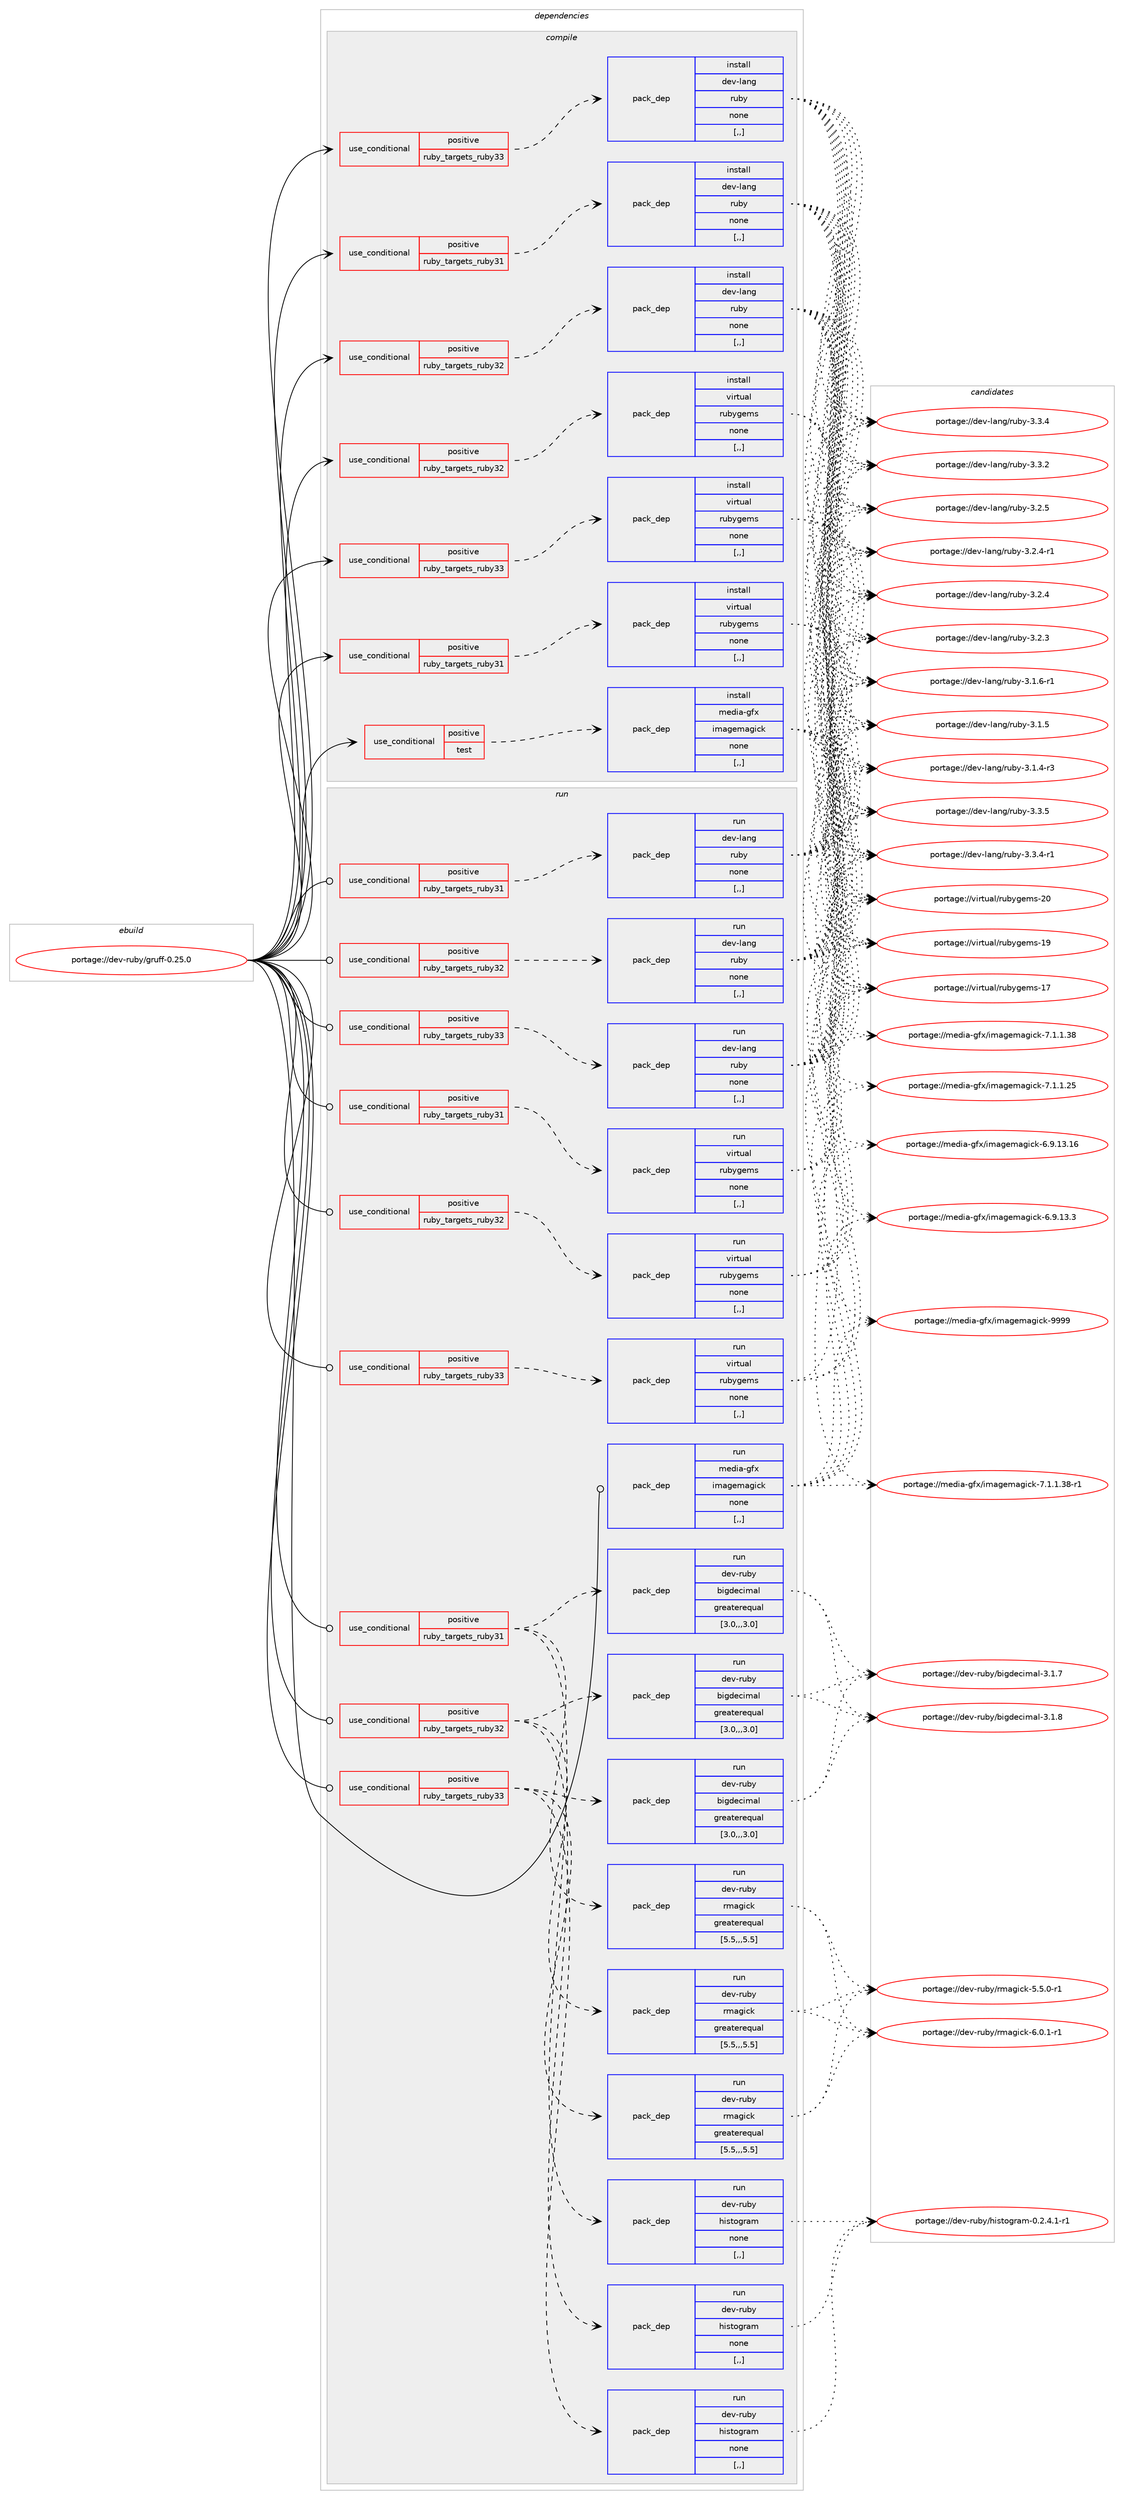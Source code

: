digraph prolog {

# *************
# Graph options
# *************

newrank=true;
concentrate=true;
compound=true;
graph [rankdir=LR,fontname=Helvetica,fontsize=10,ranksep=1.5];#, ranksep=2.5, nodesep=0.2];
edge  [arrowhead=vee];
node  [fontname=Helvetica,fontsize=10];

# **********
# The ebuild
# **********

subgraph cluster_leftcol {
color=gray;
label=<<i>ebuild</i>>;
id [label="portage://dev-ruby/gruff-0.25.0", color=red, width=4, href="../dev-ruby/gruff-0.25.0.svg"];
}

# ****************
# The dependencies
# ****************

subgraph cluster_midcol {
color=gray;
label=<<i>dependencies</i>>;
subgraph cluster_compile {
fillcolor="#eeeeee";
style=filled;
label=<<i>compile</i>>;
subgraph cond179385 {
dependency681251 [label=<<TABLE BORDER="0" CELLBORDER="1" CELLSPACING="0" CELLPADDING="4"><TR><TD ROWSPAN="3" CELLPADDING="10">use_conditional</TD></TR><TR><TD>positive</TD></TR><TR><TD>ruby_targets_ruby31</TD></TR></TABLE>>, shape=none, color=red];
subgraph pack496943 {
dependency681252 [label=<<TABLE BORDER="0" CELLBORDER="1" CELLSPACING="0" CELLPADDING="4" WIDTH="220"><TR><TD ROWSPAN="6" CELLPADDING="30">pack_dep</TD></TR><TR><TD WIDTH="110">install</TD></TR><TR><TD>dev-lang</TD></TR><TR><TD>ruby</TD></TR><TR><TD>none</TD></TR><TR><TD>[,,]</TD></TR></TABLE>>, shape=none, color=blue];
}
dependency681251:e -> dependency681252:w [weight=20,style="dashed",arrowhead="vee"];
}
id:e -> dependency681251:w [weight=20,style="solid",arrowhead="vee"];
subgraph cond179386 {
dependency681253 [label=<<TABLE BORDER="0" CELLBORDER="1" CELLSPACING="0" CELLPADDING="4"><TR><TD ROWSPAN="3" CELLPADDING="10">use_conditional</TD></TR><TR><TD>positive</TD></TR><TR><TD>ruby_targets_ruby31</TD></TR></TABLE>>, shape=none, color=red];
subgraph pack496944 {
dependency681254 [label=<<TABLE BORDER="0" CELLBORDER="1" CELLSPACING="0" CELLPADDING="4" WIDTH="220"><TR><TD ROWSPAN="6" CELLPADDING="30">pack_dep</TD></TR><TR><TD WIDTH="110">install</TD></TR><TR><TD>virtual</TD></TR><TR><TD>rubygems</TD></TR><TR><TD>none</TD></TR><TR><TD>[,,]</TD></TR></TABLE>>, shape=none, color=blue];
}
dependency681253:e -> dependency681254:w [weight=20,style="dashed",arrowhead="vee"];
}
id:e -> dependency681253:w [weight=20,style="solid",arrowhead="vee"];
subgraph cond179387 {
dependency681255 [label=<<TABLE BORDER="0" CELLBORDER="1" CELLSPACING="0" CELLPADDING="4"><TR><TD ROWSPAN="3" CELLPADDING="10">use_conditional</TD></TR><TR><TD>positive</TD></TR><TR><TD>ruby_targets_ruby32</TD></TR></TABLE>>, shape=none, color=red];
subgraph pack496945 {
dependency681256 [label=<<TABLE BORDER="0" CELLBORDER="1" CELLSPACING="0" CELLPADDING="4" WIDTH="220"><TR><TD ROWSPAN="6" CELLPADDING="30">pack_dep</TD></TR><TR><TD WIDTH="110">install</TD></TR><TR><TD>dev-lang</TD></TR><TR><TD>ruby</TD></TR><TR><TD>none</TD></TR><TR><TD>[,,]</TD></TR></TABLE>>, shape=none, color=blue];
}
dependency681255:e -> dependency681256:w [weight=20,style="dashed",arrowhead="vee"];
}
id:e -> dependency681255:w [weight=20,style="solid",arrowhead="vee"];
subgraph cond179388 {
dependency681257 [label=<<TABLE BORDER="0" CELLBORDER="1" CELLSPACING="0" CELLPADDING="4"><TR><TD ROWSPAN="3" CELLPADDING="10">use_conditional</TD></TR><TR><TD>positive</TD></TR><TR><TD>ruby_targets_ruby32</TD></TR></TABLE>>, shape=none, color=red];
subgraph pack496946 {
dependency681258 [label=<<TABLE BORDER="0" CELLBORDER="1" CELLSPACING="0" CELLPADDING="4" WIDTH="220"><TR><TD ROWSPAN="6" CELLPADDING="30">pack_dep</TD></TR><TR><TD WIDTH="110">install</TD></TR><TR><TD>virtual</TD></TR><TR><TD>rubygems</TD></TR><TR><TD>none</TD></TR><TR><TD>[,,]</TD></TR></TABLE>>, shape=none, color=blue];
}
dependency681257:e -> dependency681258:w [weight=20,style="dashed",arrowhead="vee"];
}
id:e -> dependency681257:w [weight=20,style="solid",arrowhead="vee"];
subgraph cond179389 {
dependency681259 [label=<<TABLE BORDER="0" CELLBORDER="1" CELLSPACING="0" CELLPADDING="4"><TR><TD ROWSPAN="3" CELLPADDING="10">use_conditional</TD></TR><TR><TD>positive</TD></TR><TR><TD>ruby_targets_ruby33</TD></TR></TABLE>>, shape=none, color=red];
subgraph pack496947 {
dependency681260 [label=<<TABLE BORDER="0" CELLBORDER="1" CELLSPACING="0" CELLPADDING="4" WIDTH="220"><TR><TD ROWSPAN="6" CELLPADDING="30">pack_dep</TD></TR><TR><TD WIDTH="110">install</TD></TR><TR><TD>dev-lang</TD></TR><TR><TD>ruby</TD></TR><TR><TD>none</TD></TR><TR><TD>[,,]</TD></TR></TABLE>>, shape=none, color=blue];
}
dependency681259:e -> dependency681260:w [weight=20,style="dashed",arrowhead="vee"];
}
id:e -> dependency681259:w [weight=20,style="solid",arrowhead="vee"];
subgraph cond179390 {
dependency681261 [label=<<TABLE BORDER="0" CELLBORDER="1" CELLSPACING="0" CELLPADDING="4"><TR><TD ROWSPAN="3" CELLPADDING="10">use_conditional</TD></TR><TR><TD>positive</TD></TR><TR><TD>ruby_targets_ruby33</TD></TR></TABLE>>, shape=none, color=red];
subgraph pack496948 {
dependency681262 [label=<<TABLE BORDER="0" CELLBORDER="1" CELLSPACING="0" CELLPADDING="4" WIDTH="220"><TR><TD ROWSPAN="6" CELLPADDING="30">pack_dep</TD></TR><TR><TD WIDTH="110">install</TD></TR><TR><TD>virtual</TD></TR><TR><TD>rubygems</TD></TR><TR><TD>none</TD></TR><TR><TD>[,,]</TD></TR></TABLE>>, shape=none, color=blue];
}
dependency681261:e -> dependency681262:w [weight=20,style="dashed",arrowhead="vee"];
}
id:e -> dependency681261:w [weight=20,style="solid",arrowhead="vee"];
subgraph cond179391 {
dependency681263 [label=<<TABLE BORDER="0" CELLBORDER="1" CELLSPACING="0" CELLPADDING="4"><TR><TD ROWSPAN="3" CELLPADDING="10">use_conditional</TD></TR><TR><TD>positive</TD></TR><TR><TD>test</TD></TR></TABLE>>, shape=none, color=red];
subgraph pack496949 {
dependency681264 [label=<<TABLE BORDER="0" CELLBORDER="1" CELLSPACING="0" CELLPADDING="4" WIDTH="220"><TR><TD ROWSPAN="6" CELLPADDING="30">pack_dep</TD></TR><TR><TD WIDTH="110">install</TD></TR><TR><TD>media-gfx</TD></TR><TR><TD>imagemagick</TD></TR><TR><TD>none</TD></TR><TR><TD>[,,]</TD></TR></TABLE>>, shape=none, color=blue];
}
dependency681263:e -> dependency681264:w [weight=20,style="dashed",arrowhead="vee"];
}
id:e -> dependency681263:w [weight=20,style="solid",arrowhead="vee"];
}
subgraph cluster_compileandrun {
fillcolor="#eeeeee";
style=filled;
label=<<i>compile and run</i>>;
}
subgraph cluster_run {
fillcolor="#eeeeee";
style=filled;
label=<<i>run</i>>;
subgraph cond179392 {
dependency681265 [label=<<TABLE BORDER="0" CELLBORDER="1" CELLSPACING="0" CELLPADDING="4"><TR><TD ROWSPAN="3" CELLPADDING="10">use_conditional</TD></TR><TR><TD>positive</TD></TR><TR><TD>ruby_targets_ruby31</TD></TR></TABLE>>, shape=none, color=red];
subgraph pack496950 {
dependency681266 [label=<<TABLE BORDER="0" CELLBORDER="1" CELLSPACING="0" CELLPADDING="4" WIDTH="220"><TR><TD ROWSPAN="6" CELLPADDING="30">pack_dep</TD></TR><TR><TD WIDTH="110">run</TD></TR><TR><TD>dev-lang</TD></TR><TR><TD>ruby</TD></TR><TR><TD>none</TD></TR><TR><TD>[,,]</TD></TR></TABLE>>, shape=none, color=blue];
}
dependency681265:e -> dependency681266:w [weight=20,style="dashed",arrowhead="vee"];
}
id:e -> dependency681265:w [weight=20,style="solid",arrowhead="odot"];
subgraph cond179393 {
dependency681267 [label=<<TABLE BORDER="0" CELLBORDER="1" CELLSPACING="0" CELLPADDING="4"><TR><TD ROWSPAN="3" CELLPADDING="10">use_conditional</TD></TR><TR><TD>positive</TD></TR><TR><TD>ruby_targets_ruby31</TD></TR></TABLE>>, shape=none, color=red];
subgraph pack496951 {
dependency681268 [label=<<TABLE BORDER="0" CELLBORDER="1" CELLSPACING="0" CELLPADDING="4" WIDTH="220"><TR><TD ROWSPAN="6" CELLPADDING="30">pack_dep</TD></TR><TR><TD WIDTH="110">run</TD></TR><TR><TD>dev-ruby</TD></TR><TR><TD>bigdecimal</TD></TR><TR><TD>greaterequal</TD></TR><TR><TD>[3.0,,,3.0]</TD></TR></TABLE>>, shape=none, color=blue];
}
dependency681267:e -> dependency681268:w [weight=20,style="dashed",arrowhead="vee"];
subgraph pack496952 {
dependency681269 [label=<<TABLE BORDER="0" CELLBORDER="1" CELLSPACING="0" CELLPADDING="4" WIDTH="220"><TR><TD ROWSPAN="6" CELLPADDING="30">pack_dep</TD></TR><TR><TD WIDTH="110">run</TD></TR><TR><TD>dev-ruby</TD></TR><TR><TD>histogram</TD></TR><TR><TD>none</TD></TR><TR><TD>[,,]</TD></TR></TABLE>>, shape=none, color=blue];
}
dependency681267:e -> dependency681269:w [weight=20,style="dashed",arrowhead="vee"];
subgraph pack496953 {
dependency681270 [label=<<TABLE BORDER="0" CELLBORDER="1" CELLSPACING="0" CELLPADDING="4" WIDTH="220"><TR><TD ROWSPAN="6" CELLPADDING="30">pack_dep</TD></TR><TR><TD WIDTH="110">run</TD></TR><TR><TD>dev-ruby</TD></TR><TR><TD>rmagick</TD></TR><TR><TD>greaterequal</TD></TR><TR><TD>[5.5,,,5.5]</TD></TR></TABLE>>, shape=none, color=blue];
}
dependency681267:e -> dependency681270:w [weight=20,style="dashed",arrowhead="vee"];
}
id:e -> dependency681267:w [weight=20,style="solid",arrowhead="odot"];
subgraph cond179394 {
dependency681271 [label=<<TABLE BORDER="0" CELLBORDER="1" CELLSPACING="0" CELLPADDING="4"><TR><TD ROWSPAN="3" CELLPADDING="10">use_conditional</TD></TR><TR><TD>positive</TD></TR><TR><TD>ruby_targets_ruby31</TD></TR></TABLE>>, shape=none, color=red];
subgraph pack496954 {
dependency681272 [label=<<TABLE BORDER="0" CELLBORDER="1" CELLSPACING="0" CELLPADDING="4" WIDTH="220"><TR><TD ROWSPAN="6" CELLPADDING="30">pack_dep</TD></TR><TR><TD WIDTH="110">run</TD></TR><TR><TD>virtual</TD></TR><TR><TD>rubygems</TD></TR><TR><TD>none</TD></TR><TR><TD>[,,]</TD></TR></TABLE>>, shape=none, color=blue];
}
dependency681271:e -> dependency681272:w [weight=20,style="dashed",arrowhead="vee"];
}
id:e -> dependency681271:w [weight=20,style="solid",arrowhead="odot"];
subgraph cond179395 {
dependency681273 [label=<<TABLE BORDER="0" CELLBORDER="1" CELLSPACING="0" CELLPADDING="4"><TR><TD ROWSPAN="3" CELLPADDING="10">use_conditional</TD></TR><TR><TD>positive</TD></TR><TR><TD>ruby_targets_ruby32</TD></TR></TABLE>>, shape=none, color=red];
subgraph pack496955 {
dependency681274 [label=<<TABLE BORDER="0" CELLBORDER="1" CELLSPACING="0" CELLPADDING="4" WIDTH="220"><TR><TD ROWSPAN="6" CELLPADDING="30">pack_dep</TD></TR><TR><TD WIDTH="110">run</TD></TR><TR><TD>dev-lang</TD></TR><TR><TD>ruby</TD></TR><TR><TD>none</TD></TR><TR><TD>[,,]</TD></TR></TABLE>>, shape=none, color=blue];
}
dependency681273:e -> dependency681274:w [weight=20,style="dashed",arrowhead="vee"];
}
id:e -> dependency681273:w [weight=20,style="solid",arrowhead="odot"];
subgraph cond179396 {
dependency681275 [label=<<TABLE BORDER="0" CELLBORDER="1" CELLSPACING="0" CELLPADDING="4"><TR><TD ROWSPAN="3" CELLPADDING="10">use_conditional</TD></TR><TR><TD>positive</TD></TR><TR><TD>ruby_targets_ruby32</TD></TR></TABLE>>, shape=none, color=red];
subgraph pack496956 {
dependency681276 [label=<<TABLE BORDER="0" CELLBORDER="1" CELLSPACING="0" CELLPADDING="4" WIDTH="220"><TR><TD ROWSPAN="6" CELLPADDING="30">pack_dep</TD></TR><TR><TD WIDTH="110">run</TD></TR><TR><TD>dev-ruby</TD></TR><TR><TD>bigdecimal</TD></TR><TR><TD>greaterequal</TD></TR><TR><TD>[3.0,,,3.0]</TD></TR></TABLE>>, shape=none, color=blue];
}
dependency681275:e -> dependency681276:w [weight=20,style="dashed",arrowhead="vee"];
subgraph pack496957 {
dependency681277 [label=<<TABLE BORDER="0" CELLBORDER="1" CELLSPACING="0" CELLPADDING="4" WIDTH="220"><TR><TD ROWSPAN="6" CELLPADDING="30">pack_dep</TD></TR><TR><TD WIDTH="110">run</TD></TR><TR><TD>dev-ruby</TD></TR><TR><TD>histogram</TD></TR><TR><TD>none</TD></TR><TR><TD>[,,]</TD></TR></TABLE>>, shape=none, color=blue];
}
dependency681275:e -> dependency681277:w [weight=20,style="dashed",arrowhead="vee"];
subgraph pack496958 {
dependency681278 [label=<<TABLE BORDER="0" CELLBORDER="1" CELLSPACING="0" CELLPADDING="4" WIDTH="220"><TR><TD ROWSPAN="6" CELLPADDING="30">pack_dep</TD></TR><TR><TD WIDTH="110">run</TD></TR><TR><TD>dev-ruby</TD></TR><TR><TD>rmagick</TD></TR><TR><TD>greaterequal</TD></TR><TR><TD>[5.5,,,5.5]</TD></TR></TABLE>>, shape=none, color=blue];
}
dependency681275:e -> dependency681278:w [weight=20,style="dashed",arrowhead="vee"];
}
id:e -> dependency681275:w [weight=20,style="solid",arrowhead="odot"];
subgraph cond179397 {
dependency681279 [label=<<TABLE BORDER="0" CELLBORDER="1" CELLSPACING="0" CELLPADDING="4"><TR><TD ROWSPAN="3" CELLPADDING="10">use_conditional</TD></TR><TR><TD>positive</TD></TR><TR><TD>ruby_targets_ruby32</TD></TR></TABLE>>, shape=none, color=red];
subgraph pack496959 {
dependency681280 [label=<<TABLE BORDER="0" CELLBORDER="1" CELLSPACING="0" CELLPADDING="4" WIDTH="220"><TR><TD ROWSPAN="6" CELLPADDING="30">pack_dep</TD></TR><TR><TD WIDTH="110">run</TD></TR><TR><TD>virtual</TD></TR><TR><TD>rubygems</TD></TR><TR><TD>none</TD></TR><TR><TD>[,,]</TD></TR></TABLE>>, shape=none, color=blue];
}
dependency681279:e -> dependency681280:w [weight=20,style="dashed",arrowhead="vee"];
}
id:e -> dependency681279:w [weight=20,style="solid",arrowhead="odot"];
subgraph cond179398 {
dependency681281 [label=<<TABLE BORDER="0" CELLBORDER="1" CELLSPACING="0" CELLPADDING="4"><TR><TD ROWSPAN="3" CELLPADDING="10">use_conditional</TD></TR><TR><TD>positive</TD></TR><TR><TD>ruby_targets_ruby33</TD></TR></TABLE>>, shape=none, color=red];
subgraph pack496960 {
dependency681282 [label=<<TABLE BORDER="0" CELLBORDER="1" CELLSPACING="0" CELLPADDING="4" WIDTH="220"><TR><TD ROWSPAN="6" CELLPADDING="30">pack_dep</TD></TR><TR><TD WIDTH="110">run</TD></TR><TR><TD>dev-lang</TD></TR><TR><TD>ruby</TD></TR><TR><TD>none</TD></TR><TR><TD>[,,]</TD></TR></TABLE>>, shape=none, color=blue];
}
dependency681281:e -> dependency681282:w [weight=20,style="dashed",arrowhead="vee"];
}
id:e -> dependency681281:w [weight=20,style="solid",arrowhead="odot"];
subgraph cond179399 {
dependency681283 [label=<<TABLE BORDER="0" CELLBORDER="1" CELLSPACING="0" CELLPADDING="4"><TR><TD ROWSPAN="3" CELLPADDING="10">use_conditional</TD></TR><TR><TD>positive</TD></TR><TR><TD>ruby_targets_ruby33</TD></TR></TABLE>>, shape=none, color=red];
subgraph pack496961 {
dependency681284 [label=<<TABLE BORDER="0" CELLBORDER="1" CELLSPACING="0" CELLPADDING="4" WIDTH="220"><TR><TD ROWSPAN="6" CELLPADDING="30">pack_dep</TD></TR><TR><TD WIDTH="110">run</TD></TR><TR><TD>dev-ruby</TD></TR><TR><TD>bigdecimal</TD></TR><TR><TD>greaterequal</TD></TR><TR><TD>[3.0,,,3.0]</TD></TR></TABLE>>, shape=none, color=blue];
}
dependency681283:e -> dependency681284:w [weight=20,style="dashed",arrowhead="vee"];
subgraph pack496962 {
dependency681285 [label=<<TABLE BORDER="0" CELLBORDER="1" CELLSPACING="0" CELLPADDING="4" WIDTH="220"><TR><TD ROWSPAN="6" CELLPADDING="30">pack_dep</TD></TR><TR><TD WIDTH="110">run</TD></TR><TR><TD>dev-ruby</TD></TR><TR><TD>histogram</TD></TR><TR><TD>none</TD></TR><TR><TD>[,,]</TD></TR></TABLE>>, shape=none, color=blue];
}
dependency681283:e -> dependency681285:w [weight=20,style="dashed",arrowhead="vee"];
subgraph pack496963 {
dependency681286 [label=<<TABLE BORDER="0" CELLBORDER="1" CELLSPACING="0" CELLPADDING="4" WIDTH="220"><TR><TD ROWSPAN="6" CELLPADDING="30">pack_dep</TD></TR><TR><TD WIDTH="110">run</TD></TR><TR><TD>dev-ruby</TD></TR><TR><TD>rmagick</TD></TR><TR><TD>greaterequal</TD></TR><TR><TD>[5.5,,,5.5]</TD></TR></TABLE>>, shape=none, color=blue];
}
dependency681283:e -> dependency681286:w [weight=20,style="dashed",arrowhead="vee"];
}
id:e -> dependency681283:w [weight=20,style="solid",arrowhead="odot"];
subgraph cond179400 {
dependency681287 [label=<<TABLE BORDER="0" CELLBORDER="1" CELLSPACING="0" CELLPADDING="4"><TR><TD ROWSPAN="3" CELLPADDING="10">use_conditional</TD></TR><TR><TD>positive</TD></TR><TR><TD>ruby_targets_ruby33</TD></TR></TABLE>>, shape=none, color=red];
subgraph pack496964 {
dependency681288 [label=<<TABLE BORDER="0" CELLBORDER="1" CELLSPACING="0" CELLPADDING="4" WIDTH="220"><TR><TD ROWSPAN="6" CELLPADDING="30">pack_dep</TD></TR><TR><TD WIDTH="110">run</TD></TR><TR><TD>virtual</TD></TR><TR><TD>rubygems</TD></TR><TR><TD>none</TD></TR><TR><TD>[,,]</TD></TR></TABLE>>, shape=none, color=blue];
}
dependency681287:e -> dependency681288:w [weight=20,style="dashed",arrowhead="vee"];
}
id:e -> dependency681287:w [weight=20,style="solid",arrowhead="odot"];
subgraph pack496965 {
dependency681289 [label=<<TABLE BORDER="0" CELLBORDER="1" CELLSPACING="0" CELLPADDING="4" WIDTH="220"><TR><TD ROWSPAN="6" CELLPADDING="30">pack_dep</TD></TR><TR><TD WIDTH="110">run</TD></TR><TR><TD>media-gfx</TD></TR><TR><TD>imagemagick</TD></TR><TR><TD>none</TD></TR><TR><TD>[,,]</TD></TR></TABLE>>, shape=none, color=blue];
}
id:e -> dependency681289:w [weight=20,style="solid",arrowhead="odot"];
}
}

# **************
# The candidates
# **************

subgraph cluster_choices {
rank=same;
color=gray;
label=<<i>candidates</i>>;

subgraph choice496943 {
color=black;
nodesep=1;
choice10010111845108971101034711411798121455146514653 [label="portage://dev-lang/ruby-3.3.5", color=red, width=4,href="../dev-lang/ruby-3.3.5.svg"];
choice100101118451089711010347114117981214551465146524511449 [label="portage://dev-lang/ruby-3.3.4-r1", color=red, width=4,href="../dev-lang/ruby-3.3.4-r1.svg"];
choice10010111845108971101034711411798121455146514652 [label="portage://dev-lang/ruby-3.3.4", color=red, width=4,href="../dev-lang/ruby-3.3.4.svg"];
choice10010111845108971101034711411798121455146514650 [label="portage://dev-lang/ruby-3.3.2", color=red, width=4,href="../dev-lang/ruby-3.3.2.svg"];
choice10010111845108971101034711411798121455146504653 [label="portage://dev-lang/ruby-3.2.5", color=red, width=4,href="../dev-lang/ruby-3.2.5.svg"];
choice100101118451089711010347114117981214551465046524511449 [label="portage://dev-lang/ruby-3.2.4-r1", color=red, width=4,href="../dev-lang/ruby-3.2.4-r1.svg"];
choice10010111845108971101034711411798121455146504652 [label="portage://dev-lang/ruby-3.2.4", color=red, width=4,href="../dev-lang/ruby-3.2.4.svg"];
choice10010111845108971101034711411798121455146504651 [label="portage://dev-lang/ruby-3.2.3", color=red, width=4,href="../dev-lang/ruby-3.2.3.svg"];
choice100101118451089711010347114117981214551464946544511449 [label="portage://dev-lang/ruby-3.1.6-r1", color=red, width=4,href="../dev-lang/ruby-3.1.6-r1.svg"];
choice10010111845108971101034711411798121455146494653 [label="portage://dev-lang/ruby-3.1.5", color=red, width=4,href="../dev-lang/ruby-3.1.5.svg"];
choice100101118451089711010347114117981214551464946524511451 [label="portage://dev-lang/ruby-3.1.4-r3", color=red, width=4,href="../dev-lang/ruby-3.1.4-r3.svg"];
dependency681252:e -> choice10010111845108971101034711411798121455146514653:w [style=dotted,weight="100"];
dependency681252:e -> choice100101118451089711010347114117981214551465146524511449:w [style=dotted,weight="100"];
dependency681252:e -> choice10010111845108971101034711411798121455146514652:w [style=dotted,weight="100"];
dependency681252:e -> choice10010111845108971101034711411798121455146514650:w [style=dotted,weight="100"];
dependency681252:e -> choice10010111845108971101034711411798121455146504653:w [style=dotted,weight="100"];
dependency681252:e -> choice100101118451089711010347114117981214551465046524511449:w [style=dotted,weight="100"];
dependency681252:e -> choice10010111845108971101034711411798121455146504652:w [style=dotted,weight="100"];
dependency681252:e -> choice10010111845108971101034711411798121455146504651:w [style=dotted,weight="100"];
dependency681252:e -> choice100101118451089711010347114117981214551464946544511449:w [style=dotted,weight="100"];
dependency681252:e -> choice10010111845108971101034711411798121455146494653:w [style=dotted,weight="100"];
dependency681252:e -> choice100101118451089711010347114117981214551464946524511451:w [style=dotted,weight="100"];
}
subgraph choice496944 {
color=black;
nodesep=1;
choice118105114116117971084711411798121103101109115455048 [label="portage://virtual/rubygems-20", color=red, width=4,href="../virtual/rubygems-20.svg"];
choice118105114116117971084711411798121103101109115454957 [label="portage://virtual/rubygems-19", color=red, width=4,href="../virtual/rubygems-19.svg"];
choice118105114116117971084711411798121103101109115454955 [label="portage://virtual/rubygems-17", color=red, width=4,href="../virtual/rubygems-17.svg"];
dependency681254:e -> choice118105114116117971084711411798121103101109115455048:w [style=dotted,weight="100"];
dependency681254:e -> choice118105114116117971084711411798121103101109115454957:w [style=dotted,weight="100"];
dependency681254:e -> choice118105114116117971084711411798121103101109115454955:w [style=dotted,weight="100"];
}
subgraph choice496945 {
color=black;
nodesep=1;
choice10010111845108971101034711411798121455146514653 [label="portage://dev-lang/ruby-3.3.5", color=red, width=4,href="../dev-lang/ruby-3.3.5.svg"];
choice100101118451089711010347114117981214551465146524511449 [label="portage://dev-lang/ruby-3.3.4-r1", color=red, width=4,href="../dev-lang/ruby-3.3.4-r1.svg"];
choice10010111845108971101034711411798121455146514652 [label="portage://dev-lang/ruby-3.3.4", color=red, width=4,href="../dev-lang/ruby-3.3.4.svg"];
choice10010111845108971101034711411798121455146514650 [label="portage://dev-lang/ruby-3.3.2", color=red, width=4,href="../dev-lang/ruby-3.3.2.svg"];
choice10010111845108971101034711411798121455146504653 [label="portage://dev-lang/ruby-3.2.5", color=red, width=4,href="../dev-lang/ruby-3.2.5.svg"];
choice100101118451089711010347114117981214551465046524511449 [label="portage://dev-lang/ruby-3.2.4-r1", color=red, width=4,href="../dev-lang/ruby-3.2.4-r1.svg"];
choice10010111845108971101034711411798121455146504652 [label="portage://dev-lang/ruby-3.2.4", color=red, width=4,href="../dev-lang/ruby-3.2.4.svg"];
choice10010111845108971101034711411798121455146504651 [label="portage://dev-lang/ruby-3.2.3", color=red, width=4,href="../dev-lang/ruby-3.2.3.svg"];
choice100101118451089711010347114117981214551464946544511449 [label="portage://dev-lang/ruby-3.1.6-r1", color=red, width=4,href="../dev-lang/ruby-3.1.6-r1.svg"];
choice10010111845108971101034711411798121455146494653 [label="portage://dev-lang/ruby-3.1.5", color=red, width=4,href="../dev-lang/ruby-3.1.5.svg"];
choice100101118451089711010347114117981214551464946524511451 [label="portage://dev-lang/ruby-3.1.4-r3", color=red, width=4,href="../dev-lang/ruby-3.1.4-r3.svg"];
dependency681256:e -> choice10010111845108971101034711411798121455146514653:w [style=dotted,weight="100"];
dependency681256:e -> choice100101118451089711010347114117981214551465146524511449:w [style=dotted,weight="100"];
dependency681256:e -> choice10010111845108971101034711411798121455146514652:w [style=dotted,weight="100"];
dependency681256:e -> choice10010111845108971101034711411798121455146514650:w [style=dotted,weight="100"];
dependency681256:e -> choice10010111845108971101034711411798121455146504653:w [style=dotted,weight="100"];
dependency681256:e -> choice100101118451089711010347114117981214551465046524511449:w [style=dotted,weight="100"];
dependency681256:e -> choice10010111845108971101034711411798121455146504652:w [style=dotted,weight="100"];
dependency681256:e -> choice10010111845108971101034711411798121455146504651:w [style=dotted,weight="100"];
dependency681256:e -> choice100101118451089711010347114117981214551464946544511449:w [style=dotted,weight="100"];
dependency681256:e -> choice10010111845108971101034711411798121455146494653:w [style=dotted,weight="100"];
dependency681256:e -> choice100101118451089711010347114117981214551464946524511451:w [style=dotted,weight="100"];
}
subgraph choice496946 {
color=black;
nodesep=1;
choice118105114116117971084711411798121103101109115455048 [label="portage://virtual/rubygems-20", color=red, width=4,href="../virtual/rubygems-20.svg"];
choice118105114116117971084711411798121103101109115454957 [label="portage://virtual/rubygems-19", color=red, width=4,href="../virtual/rubygems-19.svg"];
choice118105114116117971084711411798121103101109115454955 [label="portage://virtual/rubygems-17", color=red, width=4,href="../virtual/rubygems-17.svg"];
dependency681258:e -> choice118105114116117971084711411798121103101109115455048:w [style=dotted,weight="100"];
dependency681258:e -> choice118105114116117971084711411798121103101109115454957:w [style=dotted,weight="100"];
dependency681258:e -> choice118105114116117971084711411798121103101109115454955:w [style=dotted,weight="100"];
}
subgraph choice496947 {
color=black;
nodesep=1;
choice10010111845108971101034711411798121455146514653 [label="portage://dev-lang/ruby-3.3.5", color=red, width=4,href="../dev-lang/ruby-3.3.5.svg"];
choice100101118451089711010347114117981214551465146524511449 [label="portage://dev-lang/ruby-3.3.4-r1", color=red, width=4,href="../dev-lang/ruby-3.3.4-r1.svg"];
choice10010111845108971101034711411798121455146514652 [label="portage://dev-lang/ruby-3.3.4", color=red, width=4,href="../dev-lang/ruby-3.3.4.svg"];
choice10010111845108971101034711411798121455146514650 [label="portage://dev-lang/ruby-3.3.2", color=red, width=4,href="../dev-lang/ruby-3.3.2.svg"];
choice10010111845108971101034711411798121455146504653 [label="portage://dev-lang/ruby-3.2.5", color=red, width=4,href="../dev-lang/ruby-3.2.5.svg"];
choice100101118451089711010347114117981214551465046524511449 [label="portage://dev-lang/ruby-3.2.4-r1", color=red, width=4,href="../dev-lang/ruby-3.2.4-r1.svg"];
choice10010111845108971101034711411798121455146504652 [label="portage://dev-lang/ruby-3.2.4", color=red, width=4,href="../dev-lang/ruby-3.2.4.svg"];
choice10010111845108971101034711411798121455146504651 [label="portage://dev-lang/ruby-3.2.3", color=red, width=4,href="../dev-lang/ruby-3.2.3.svg"];
choice100101118451089711010347114117981214551464946544511449 [label="portage://dev-lang/ruby-3.1.6-r1", color=red, width=4,href="../dev-lang/ruby-3.1.6-r1.svg"];
choice10010111845108971101034711411798121455146494653 [label="portage://dev-lang/ruby-3.1.5", color=red, width=4,href="../dev-lang/ruby-3.1.5.svg"];
choice100101118451089711010347114117981214551464946524511451 [label="portage://dev-lang/ruby-3.1.4-r3", color=red, width=4,href="../dev-lang/ruby-3.1.4-r3.svg"];
dependency681260:e -> choice10010111845108971101034711411798121455146514653:w [style=dotted,weight="100"];
dependency681260:e -> choice100101118451089711010347114117981214551465146524511449:w [style=dotted,weight="100"];
dependency681260:e -> choice10010111845108971101034711411798121455146514652:w [style=dotted,weight="100"];
dependency681260:e -> choice10010111845108971101034711411798121455146514650:w [style=dotted,weight="100"];
dependency681260:e -> choice10010111845108971101034711411798121455146504653:w [style=dotted,weight="100"];
dependency681260:e -> choice100101118451089711010347114117981214551465046524511449:w [style=dotted,weight="100"];
dependency681260:e -> choice10010111845108971101034711411798121455146504652:w [style=dotted,weight="100"];
dependency681260:e -> choice10010111845108971101034711411798121455146504651:w [style=dotted,weight="100"];
dependency681260:e -> choice100101118451089711010347114117981214551464946544511449:w [style=dotted,weight="100"];
dependency681260:e -> choice10010111845108971101034711411798121455146494653:w [style=dotted,weight="100"];
dependency681260:e -> choice100101118451089711010347114117981214551464946524511451:w [style=dotted,weight="100"];
}
subgraph choice496948 {
color=black;
nodesep=1;
choice118105114116117971084711411798121103101109115455048 [label="portage://virtual/rubygems-20", color=red, width=4,href="../virtual/rubygems-20.svg"];
choice118105114116117971084711411798121103101109115454957 [label="portage://virtual/rubygems-19", color=red, width=4,href="../virtual/rubygems-19.svg"];
choice118105114116117971084711411798121103101109115454955 [label="portage://virtual/rubygems-17", color=red, width=4,href="../virtual/rubygems-17.svg"];
dependency681262:e -> choice118105114116117971084711411798121103101109115455048:w [style=dotted,weight="100"];
dependency681262:e -> choice118105114116117971084711411798121103101109115454957:w [style=dotted,weight="100"];
dependency681262:e -> choice118105114116117971084711411798121103101109115454955:w [style=dotted,weight="100"];
}
subgraph choice496949 {
color=black;
nodesep=1;
choice1091011001059745103102120471051099710310110997103105991074557575757 [label="portage://media-gfx/imagemagick-9999", color=red, width=4,href="../media-gfx/imagemagick-9999.svg"];
choice1091011001059745103102120471051099710310110997103105991074555464946494651564511449 [label="portage://media-gfx/imagemagick-7.1.1.38-r1", color=red, width=4,href="../media-gfx/imagemagick-7.1.1.38-r1.svg"];
choice109101100105974510310212047105109971031011099710310599107455546494649465156 [label="portage://media-gfx/imagemagick-7.1.1.38", color=red, width=4,href="../media-gfx/imagemagick-7.1.1.38.svg"];
choice109101100105974510310212047105109971031011099710310599107455546494649465053 [label="portage://media-gfx/imagemagick-7.1.1.25", color=red, width=4,href="../media-gfx/imagemagick-7.1.1.25.svg"];
choice10910110010597451031021204710510997103101109971031059910745544657464951464954 [label="portage://media-gfx/imagemagick-6.9.13.16", color=red, width=4,href="../media-gfx/imagemagick-6.9.13.16.svg"];
choice109101100105974510310212047105109971031011099710310599107455446574649514651 [label="portage://media-gfx/imagemagick-6.9.13.3", color=red, width=4,href="../media-gfx/imagemagick-6.9.13.3.svg"];
dependency681264:e -> choice1091011001059745103102120471051099710310110997103105991074557575757:w [style=dotted,weight="100"];
dependency681264:e -> choice1091011001059745103102120471051099710310110997103105991074555464946494651564511449:w [style=dotted,weight="100"];
dependency681264:e -> choice109101100105974510310212047105109971031011099710310599107455546494649465156:w [style=dotted,weight="100"];
dependency681264:e -> choice109101100105974510310212047105109971031011099710310599107455546494649465053:w [style=dotted,weight="100"];
dependency681264:e -> choice10910110010597451031021204710510997103101109971031059910745544657464951464954:w [style=dotted,weight="100"];
dependency681264:e -> choice109101100105974510310212047105109971031011099710310599107455446574649514651:w [style=dotted,weight="100"];
}
subgraph choice496950 {
color=black;
nodesep=1;
choice10010111845108971101034711411798121455146514653 [label="portage://dev-lang/ruby-3.3.5", color=red, width=4,href="../dev-lang/ruby-3.3.5.svg"];
choice100101118451089711010347114117981214551465146524511449 [label="portage://dev-lang/ruby-3.3.4-r1", color=red, width=4,href="../dev-lang/ruby-3.3.4-r1.svg"];
choice10010111845108971101034711411798121455146514652 [label="portage://dev-lang/ruby-3.3.4", color=red, width=4,href="../dev-lang/ruby-3.3.4.svg"];
choice10010111845108971101034711411798121455146514650 [label="portage://dev-lang/ruby-3.3.2", color=red, width=4,href="../dev-lang/ruby-3.3.2.svg"];
choice10010111845108971101034711411798121455146504653 [label="portage://dev-lang/ruby-3.2.5", color=red, width=4,href="../dev-lang/ruby-3.2.5.svg"];
choice100101118451089711010347114117981214551465046524511449 [label="portage://dev-lang/ruby-3.2.4-r1", color=red, width=4,href="../dev-lang/ruby-3.2.4-r1.svg"];
choice10010111845108971101034711411798121455146504652 [label="portage://dev-lang/ruby-3.2.4", color=red, width=4,href="../dev-lang/ruby-3.2.4.svg"];
choice10010111845108971101034711411798121455146504651 [label="portage://dev-lang/ruby-3.2.3", color=red, width=4,href="../dev-lang/ruby-3.2.3.svg"];
choice100101118451089711010347114117981214551464946544511449 [label="portage://dev-lang/ruby-3.1.6-r1", color=red, width=4,href="../dev-lang/ruby-3.1.6-r1.svg"];
choice10010111845108971101034711411798121455146494653 [label="portage://dev-lang/ruby-3.1.5", color=red, width=4,href="../dev-lang/ruby-3.1.5.svg"];
choice100101118451089711010347114117981214551464946524511451 [label="portage://dev-lang/ruby-3.1.4-r3", color=red, width=4,href="../dev-lang/ruby-3.1.4-r3.svg"];
dependency681266:e -> choice10010111845108971101034711411798121455146514653:w [style=dotted,weight="100"];
dependency681266:e -> choice100101118451089711010347114117981214551465146524511449:w [style=dotted,weight="100"];
dependency681266:e -> choice10010111845108971101034711411798121455146514652:w [style=dotted,weight="100"];
dependency681266:e -> choice10010111845108971101034711411798121455146514650:w [style=dotted,weight="100"];
dependency681266:e -> choice10010111845108971101034711411798121455146504653:w [style=dotted,weight="100"];
dependency681266:e -> choice100101118451089711010347114117981214551465046524511449:w [style=dotted,weight="100"];
dependency681266:e -> choice10010111845108971101034711411798121455146504652:w [style=dotted,weight="100"];
dependency681266:e -> choice10010111845108971101034711411798121455146504651:w [style=dotted,weight="100"];
dependency681266:e -> choice100101118451089711010347114117981214551464946544511449:w [style=dotted,weight="100"];
dependency681266:e -> choice10010111845108971101034711411798121455146494653:w [style=dotted,weight="100"];
dependency681266:e -> choice100101118451089711010347114117981214551464946524511451:w [style=dotted,weight="100"];
}
subgraph choice496951 {
color=black;
nodesep=1;
choice100101118451141179812147981051031001019910510997108455146494656 [label="portage://dev-ruby/bigdecimal-3.1.8", color=red, width=4,href="../dev-ruby/bigdecimal-3.1.8.svg"];
choice100101118451141179812147981051031001019910510997108455146494655 [label="portage://dev-ruby/bigdecimal-3.1.7", color=red, width=4,href="../dev-ruby/bigdecimal-3.1.7.svg"];
dependency681268:e -> choice100101118451141179812147981051031001019910510997108455146494656:w [style=dotted,weight="100"];
dependency681268:e -> choice100101118451141179812147981051031001019910510997108455146494655:w [style=dotted,weight="100"];
}
subgraph choice496952 {
color=black;
nodesep=1;
choice1001011184511411798121471041051151161111031149710945484650465246494511449 [label="portage://dev-ruby/histogram-0.2.4.1-r1", color=red, width=4,href="../dev-ruby/histogram-0.2.4.1-r1.svg"];
dependency681269:e -> choice1001011184511411798121471041051151161111031149710945484650465246494511449:w [style=dotted,weight="100"];
}
subgraph choice496953 {
color=black;
nodesep=1;
choice10010111845114117981214711410997103105991074554464846494511449 [label="portage://dev-ruby/rmagick-6.0.1-r1", color=red, width=4,href="../dev-ruby/rmagick-6.0.1-r1.svg"];
choice10010111845114117981214711410997103105991074553465346484511449 [label="portage://dev-ruby/rmagick-5.5.0-r1", color=red, width=4,href="../dev-ruby/rmagick-5.5.0-r1.svg"];
dependency681270:e -> choice10010111845114117981214711410997103105991074554464846494511449:w [style=dotted,weight="100"];
dependency681270:e -> choice10010111845114117981214711410997103105991074553465346484511449:w [style=dotted,weight="100"];
}
subgraph choice496954 {
color=black;
nodesep=1;
choice118105114116117971084711411798121103101109115455048 [label="portage://virtual/rubygems-20", color=red, width=4,href="../virtual/rubygems-20.svg"];
choice118105114116117971084711411798121103101109115454957 [label="portage://virtual/rubygems-19", color=red, width=4,href="../virtual/rubygems-19.svg"];
choice118105114116117971084711411798121103101109115454955 [label="portage://virtual/rubygems-17", color=red, width=4,href="../virtual/rubygems-17.svg"];
dependency681272:e -> choice118105114116117971084711411798121103101109115455048:w [style=dotted,weight="100"];
dependency681272:e -> choice118105114116117971084711411798121103101109115454957:w [style=dotted,weight="100"];
dependency681272:e -> choice118105114116117971084711411798121103101109115454955:w [style=dotted,weight="100"];
}
subgraph choice496955 {
color=black;
nodesep=1;
choice10010111845108971101034711411798121455146514653 [label="portage://dev-lang/ruby-3.3.5", color=red, width=4,href="../dev-lang/ruby-3.3.5.svg"];
choice100101118451089711010347114117981214551465146524511449 [label="portage://dev-lang/ruby-3.3.4-r1", color=red, width=4,href="../dev-lang/ruby-3.3.4-r1.svg"];
choice10010111845108971101034711411798121455146514652 [label="portage://dev-lang/ruby-3.3.4", color=red, width=4,href="../dev-lang/ruby-3.3.4.svg"];
choice10010111845108971101034711411798121455146514650 [label="portage://dev-lang/ruby-3.3.2", color=red, width=4,href="../dev-lang/ruby-3.3.2.svg"];
choice10010111845108971101034711411798121455146504653 [label="portage://dev-lang/ruby-3.2.5", color=red, width=4,href="../dev-lang/ruby-3.2.5.svg"];
choice100101118451089711010347114117981214551465046524511449 [label="portage://dev-lang/ruby-3.2.4-r1", color=red, width=4,href="../dev-lang/ruby-3.2.4-r1.svg"];
choice10010111845108971101034711411798121455146504652 [label="portage://dev-lang/ruby-3.2.4", color=red, width=4,href="../dev-lang/ruby-3.2.4.svg"];
choice10010111845108971101034711411798121455146504651 [label="portage://dev-lang/ruby-3.2.3", color=red, width=4,href="../dev-lang/ruby-3.2.3.svg"];
choice100101118451089711010347114117981214551464946544511449 [label="portage://dev-lang/ruby-3.1.6-r1", color=red, width=4,href="../dev-lang/ruby-3.1.6-r1.svg"];
choice10010111845108971101034711411798121455146494653 [label="portage://dev-lang/ruby-3.1.5", color=red, width=4,href="../dev-lang/ruby-3.1.5.svg"];
choice100101118451089711010347114117981214551464946524511451 [label="portage://dev-lang/ruby-3.1.4-r3", color=red, width=4,href="../dev-lang/ruby-3.1.4-r3.svg"];
dependency681274:e -> choice10010111845108971101034711411798121455146514653:w [style=dotted,weight="100"];
dependency681274:e -> choice100101118451089711010347114117981214551465146524511449:w [style=dotted,weight="100"];
dependency681274:e -> choice10010111845108971101034711411798121455146514652:w [style=dotted,weight="100"];
dependency681274:e -> choice10010111845108971101034711411798121455146514650:w [style=dotted,weight="100"];
dependency681274:e -> choice10010111845108971101034711411798121455146504653:w [style=dotted,weight="100"];
dependency681274:e -> choice100101118451089711010347114117981214551465046524511449:w [style=dotted,weight="100"];
dependency681274:e -> choice10010111845108971101034711411798121455146504652:w [style=dotted,weight="100"];
dependency681274:e -> choice10010111845108971101034711411798121455146504651:w [style=dotted,weight="100"];
dependency681274:e -> choice100101118451089711010347114117981214551464946544511449:w [style=dotted,weight="100"];
dependency681274:e -> choice10010111845108971101034711411798121455146494653:w [style=dotted,weight="100"];
dependency681274:e -> choice100101118451089711010347114117981214551464946524511451:w [style=dotted,weight="100"];
}
subgraph choice496956 {
color=black;
nodesep=1;
choice100101118451141179812147981051031001019910510997108455146494656 [label="portage://dev-ruby/bigdecimal-3.1.8", color=red, width=4,href="../dev-ruby/bigdecimal-3.1.8.svg"];
choice100101118451141179812147981051031001019910510997108455146494655 [label="portage://dev-ruby/bigdecimal-3.1.7", color=red, width=4,href="../dev-ruby/bigdecimal-3.1.7.svg"];
dependency681276:e -> choice100101118451141179812147981051031001019910510997108455146494656:w [style=dotted,weight="100"];
dependency681276:e -> choice100101118451141179812147981051031001019910510997108455146494655:w [style=dotted,weight="100"];
}
subgraph choice496957 {
color=black;
nodesep=1;
choice1001011184511411798121471041051151161111031149710945484650465246494511449 [label="portage://dev-ruby/histogram-0.2.4.1-r1", color=red, width=4,href="../dev-ruby/histogram-0.2.4.1-r1.svg"];
dependency681277:e -> choice1001011184511411798121471041051151161111031149710945484650465246494511449:w [style=dotted,weight="100"];
}
subgraph choice496958 {
color=black;
nodesep=1;
choice10010111845114117981214711410997103105991074554464846494511449 [label="portage://dev-ruby/rmagick-6.0.1-r1", color=red, width=4,href="../dev-ruby/rmagick-6.0.1-r1.svg"];
choice10010111845114117981214711410997103105991074553465346484511449 [label="portage://dev-ruby/rmagick-5.5.0-r1", color=red, width=4,href="../dev-ruby/rmagick-5.5.0-r1.svg"];
dependency681278:e -> choice10010111845114117981214711410997103105991074554464846494511449:w [style=dotted,weight="100"];
dependency681278:e -> choice10010111845114117981214711410997103105991074553465346484511449:w [style=dotted,weight="100"];
}
subgraph choice496959 {
color=black;
nodesep=1;
choice118105114116117971084711411798121103101109115455048 [label="portage://virtual/rubygems-20", color=red, width=4,href="../virtual/rubygems-20.svg"];
choice118105114116117971084711411798121103101109115454957 [label="portage://virtual/rubygems-19", color=red, width=4,href="../virtual/rubygems-19.svg"];
choice118105114116117971084711411798121103101109115454955 [label="portage://virtual/rubygems-17", color=red, width=4,href="../virtual/rubygems-17.svg"];
dependency681280:e -> choice118105114116117971084711411798121103101109115455048:w [style=dotted,weight="100"];
dependency681280:e -> choice118105114116117971084711411798121103101109115454957:w [style=dotted,weight="100"];
dependency681280:e -> choice118105114116117971084711411798121103101109115454955:w [style=dotted,weight="100"];
}
subgraph choice496960 {
color=black;
nodesep=1;
choice10010111845108971101034711411798121455146514653 [label="portage://dev-lang/ruby-3.3.5", color=red, width=4,href="../dev-lang/ruby-3.3.5.svg"];
choice100101118451089711010347114117981214551465146524511449 [label="portage://dev-lang/ruby-3.3.4-r1", color=red, width=4,href="../dev-lang/ruby-3.3.4-r1.svg"];
choice10010111845108971101034711411798121455146514652 [label="portage://dev-lang/ruby-3.3.4", color=red, width=4,href="../dev-lang/ruby-3.3.4.svg"];
choice10010111845108971101034711411798121455146514650 [label="portage://dev-lang/ruby-3.3.2", color=red, width=4,href="../dev-lang/ruby-3.3.2.svg"];
choice10010111845108971101034711411798121455146504653 [label="portage://dev-lang/ruby-3.2.5", color=red, width=4,href="../dev-lang/ruby-3.2.5.svg"];
choice100101118451089711010347114117981214551465046524511449 [label="portage://dev-lang/ruby-3.2.4-r1", color=red, width=4,href="../dev-lang/ruby-3.2.4-r1.svg"];
choice10010111845108971101034711411798121455146504652 [label="portage://dev-lang/ruby-3.2.4", color=red, width=4,href="../dev-lang/ruby-3.2.4.svg"];
choice10010111845108971101034711411798121455146504651 [label="portage://dev-lang/ruby-3.2.3", color=red, width=4,href="../dev-lang/ruby-3.2.3.svg"];
choice100101118451089711010347114117981214551464946544511449 [label="portage://dev-lang/ruby-3.1.6-r1", color=red, width=4,href="../dev-lang/ruby-3.1.6-r1.svg"];
choice10010111845108971101034711411798121455146494653 [label="portage://dev-lang/ruby-3.1.5", color=red, width=4,href="../dev-lang/ruby-3.1.5.svg"];
choice100101118451089711010347114117981214551464946524511451 [label="portage://dev-lang/ruby-3.1.4-r3", color=red, width=4,href="../dev-lang/ruby-3.1.4-r3.svg"];
dependency681282:e -> choice10010111845108971101034711411798121455146514653:w [style=dotted,weight="100"];
dependency681282:e -> choice100101118451089711010347114117981214551465146524511449:w [style=dotted,weight="100"];
dependency681282:e -> choice10010111845108971101034711411798121455146514652:w [style=dotted,weight="100"];
dependency681282:e -> choice10010111845108971101034711411798121455146514650:w [style=dotted,weight="100"];
dependency681282:e -> choice10010111845108971101034711411798121455146504653:w [style=dotted,weight="100"];
dependency681282:e -> choice100101118451089711010347114117981214551465046524511449:w [style=dotted,weight="100"];
dependency681282:e -> choice10010111845108971101034711411798121455146504652:w [style=dotted,weight="100"];
dependency681282:e -> choice10010111845108971101034711411798121455146504651:w [style=dotted,weight="100"];
dependency681282:e -> choice100101118451089711010347114117981214551464946544511449:w [style=dotted,weight="100"];
dependency681282:e -> choice10010111845108971101034711411798121455146494653:w [style=dotted,weight="100"];
dependency681282:e -> choice100101118451089711010347114117981214551464946524511451:w [style=dotted,weight="100"];
}
subgraph choice496961 {
color=black;
nodesep=1;
choice100101118451141179812147981051031001019910510997108455146494656 [label="portage://dev-ruby/bigdecimal-3.1.8", color=red, width=4,href="../dev-ruby/bigdecimal-3.1.8.svg"];
choice100101118451141179812147981051031001019910510997108455146494655 [label="portage://dev-ruby/bigdecimal-3.1.7", color=red, width=4,href="../dev-ruby/bigdecimal-3.1.7.svg"];
dependency681284:e -> choice100101118451141179812147981051031001019910510997108455146494656:w [style=dotted,weight="100"];
dependency681284:e -> choice100101118451141179812147981051031001019910510997108455146494655:w [style=dotted,weight="100"];
}
subgraph choice496962 {
color=black;
nodesep=1;
choice1001011184511411798121471041051151161111031149710945484650465246494511449 [label="portage://dev-ruby/histogram-0.2.4.1-r1", color=red, width=4,href="../dev-ruby/histogram-0.2.4.1-r1.svg"];
dependency681285:e -> choice1001011184511411798121471041051151161111031149710945484650465246494511449:w [style=dotted,weight="100"];
}
subgraph choice496963 {
color=black;
nodesep=1;
choice10010111845114117981214711410997103105991074554464846494511449 [label="portage://dev-ruby/rmagick-6.0.1-r1", color=red, width=4,href="../dev-ruby/rmagick-6.0.1-r1.svg"];
choice10010111845114117981214711410997103105991074553465346484511449 [label="portage://dev-ruby/rmagick-5.5.0-r1", color=red, width=4,href="../dev-ruby/rmagick-5.5.0-r1.svg"];
dependency681286:e -> choice10010111845114117981214711410997103105991074554464846494511449:w [style=dotted,weight="100"];
dependency681286:e -> choice10010111845114117981214711410997103105991074553465346484511449:w [style=dotted,weight="100"];
}
subgraph choice496964 {
color=black;
nodesep=1;
choice118105114116117971084711411798121103101109115455048 [label="portage://virtual/rubygems-20", color=red, width=4,href="../virtual/rubygems-20.svg"];
choice118105114116117971084711411798121103101109115454957 [label="portage://virtual/rubygems-19", color=red, width=4,href="../virtual/rubygems-19.svg"];
choice118105114116117971084711411798121103101109115454955 [label="portage://virtual/rubygems-17", color=red, width=4,href="../virtual/rubygems-17.svg"];
dependency681288:e -> choice118105114116117971084711411798121103101109115455048:w [style=dotted,weight="100"];
dependency681288:e -> choice118105114116117971084711411798121103101109115454957:w [style=dotted,weight="100"];
dependency681288:e -> choice118105114116117971084711411798121103101109115454955:w [style=dotted,weight="100"];
}
subgraph choice496965 {
color=black;
nodesep=1;
choice1091011001059745103102120471051099710310110997103105991074557575757 [label="portage://media-gfx/imagemagick-9999", color=red, width=4,href="../media-gfx/imagemagick-9999.svg"];
choice1091011001059745103102120471051099710310110997103105991074555464946494651564511449 [label="portage://media-gfx/imagemagick-7.1.1.38-r1", color=red, width=4,href="../media-gfx/imagemagick-7.1.1.38-r1.svg"];
choice109101100105974510310212047105109971031011099710310599107455546494649465156 [label="portage://media-gfx/imagemagick-7.1.1.38", color=red, width=4,href="../media-gfx/imagemagick-7.1.1.38.svg"];
choice109101100105974510310212047105109971031011099710310599107455546494649465053 [label="portage://media-gfx/imagemagick-7.1.1.25", color=red, width=4,href="../media-gfx/imagemagick-7.1.1.25.svg"];
choice10910110010597451031021204710510997103101109971031059910745544657464951464954 [label="portage://media-gfx/imagemagick-6.9.13.16", color=red, width=4,href="../media-gfx/imagemagick-6.9.13.16.svg"];
choice109101100105974510310212047105109971031011099710310599107455446574649514651 [label="portage://media-gfx/imagemagick-6.9.13.3", color=red, width=4,href="../media-gfx/imagemagick-6.9.13.3.svg"];
dependency681289:e -> choice1091011001059745103102120471051099710310110997103105991074557575757:w [style=dotted,weight="100"];
dependency681289:e -> choice1091011001059745103102120471051099710310110997103105991074555464946494651564511449:w [style=dotted,weight="100"];
dependency681289:e -> choice109101100105974510310212047105109971031011099710310599107455546494649465156:w [style=dotted,weight="100"];
dependency681289:e -> choice109101100105974510310212047105109971031011099710310599107455546494649465053:w [style=dotted,weight="100"];
dependency681289:e -> choice10910110010597451031021204710510997103101109971031059910745544657464951464954:w [style=dotted,weight="100"];
dependency681289:e -> choice109101100105974510310212047105109971031011099710310599107455446574649514651:w [style=dotted,weight="100"];
}
}

}

